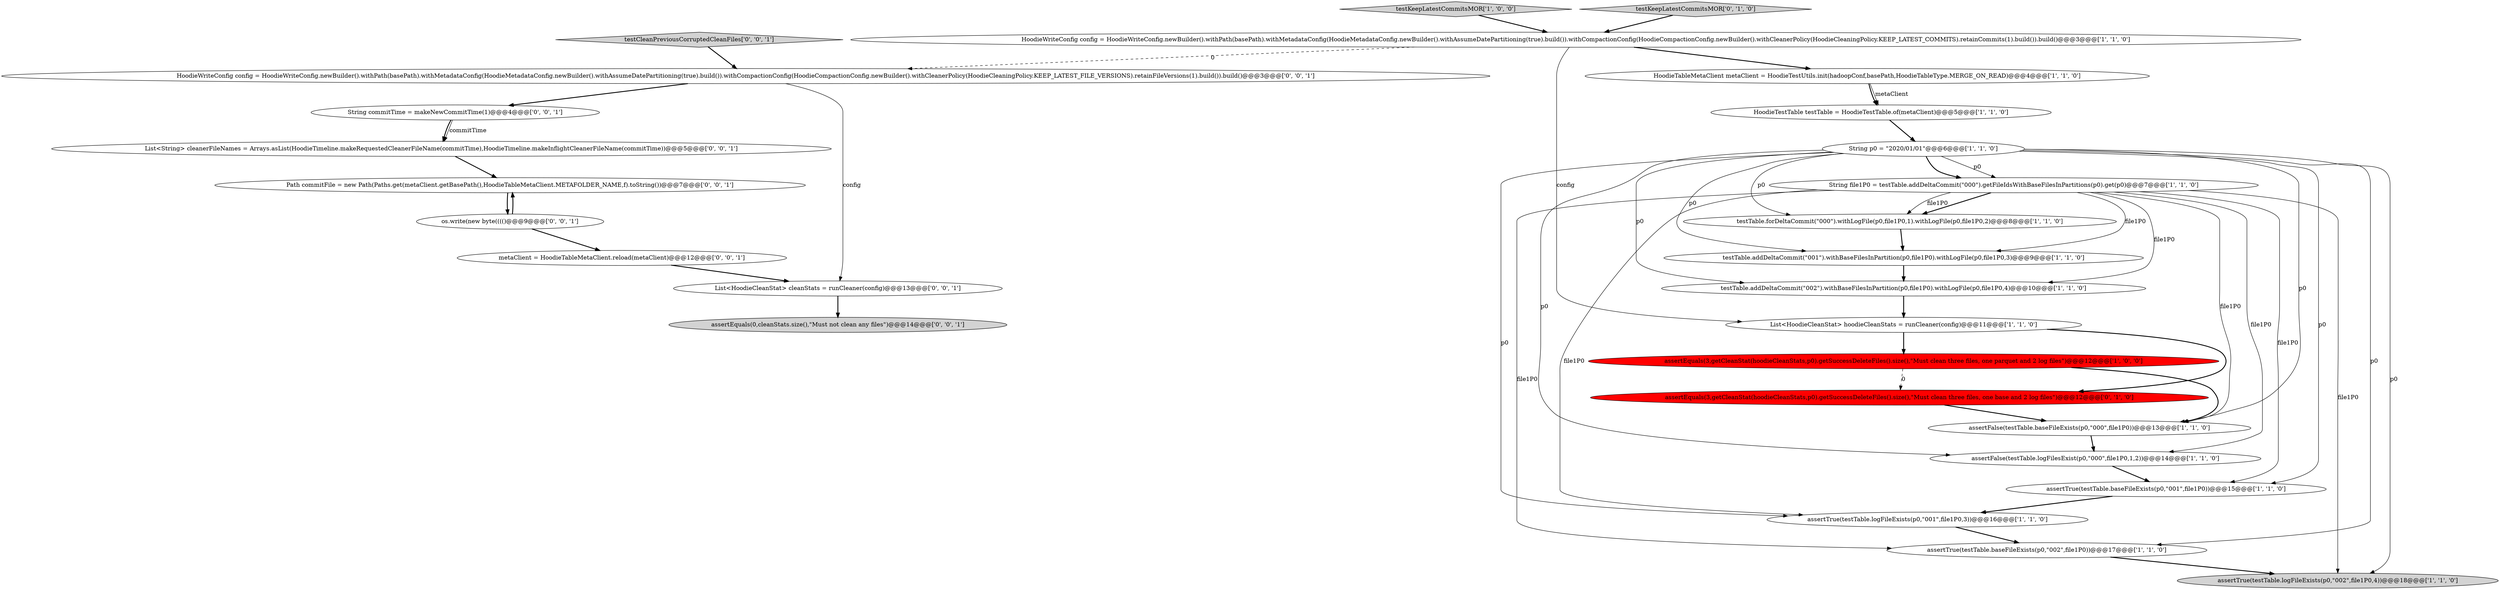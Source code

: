 digraph {
10 [style = filled, label = "HoodieTableMetaClient metaClient = HoodieTestUtils.init(hadoopConf,basePath,HoodieTableType.MERGE_ON_READ)@@@4@@@['1', '1', '0']", fillcolor = white, shape = ellipse image = "AAA0AAABBB1BBB"];
25 [style = filled, label = "String commitTime = makeNewCommitTime(1)@@@4@@@['0', '0', '1']", fillcolor = white, shape = ellipse image = "AAA0AAABBB3BBB"];
26 [style = filled, label = "metaClient = HoodieTableMetaClient.reload(metaClient)@@@12@@@['0', '0', '1']", fillcolor = white, shape = ellipse image = "AAA0AAABBB3BBB"];
4 [style = filled, label = "assertFalse(testTable.baseFileExists(p0,\"000\",file1P0))@@@13@@@['1', '1', '0']", fillcolor = white, shape = ellipse image = "AAA0AAABBB1BBB"];
23 [style = filled, label = "os.write(new byte(((()@@@9@@@['0', '0', '1']", fillcolor = white, shape = ellipse image = "AAA0AAABBB3BBB"];
1 [style = filled, label = "String p0 = \"2020/01/01\"@@@6@@@['1', '1', '0']", fillcolor = white, shape = ellipse image = "AAA0AAABBB1BBB"];
0 [style = filled, label = "testTable.addDeltaCommit(\"001\").withBaseFilesInPartition(p0,file1P0).withLogFile(p0,file1P0,3)@@@9@@@['1', '1', '0']", fillcolor = white, shape = ellipse image = "AAA0AAABBB1BBB"];
8 [style = filled, label = "assertTrue(testTable.baseFileExists(p0,\"001\",file1P0))@@@15@@@['1', '1', '0']", fillcolor = white, shape = ellipse image = "AAA0AAABBB1BBB"];
19 [style = filled, label = "assertEquals(0,cleanStats.size(),\"Must not clean any files\")@@@14@@@['0', '0', '1']", fillcolor = lightgray, shape = ellipse image = "AAA0AAABBB3BBB"];
17 [style = filled, label = "assertEquals(3,getCleanStat(hoodieCleanStats,p0).getSuccessDeleteFiles().size(),\"Must clean three files, one base and 2 log files\")@@@12@@@['0', '1', '0']", fillcolor = red, shape = ellipse image = "AAA1AAABBB2BBB"];
9 [style = filled, label = "assertTrue(testTable.logFileExists(p0,\"002\",file1P0,4))@@@18@@@['1', '1', '0']", fillcolor = lightgray, shape = ellipse image = "AAA0AAABBB1BBB"];
7 [style = filled, label = "HoodieTestTable testTable = HoodieTestTable.of(metaClient)@@@5@@@['1', '1', '0']", fillcolor = white, shape = ellipse image = "AAA0AAABBB1BBB"];
6 [style = filled, label = "List<HoodieCleanStat> hoodieCleanStats = runCleaner(config)@@@11@@@['1', '1', '0']", fillcolor = white, shape = ellipse image = "AAA0AAABBB1BBB"];
16 [style = filled, label = "assertTrue(testTable.logFileExists(p0,\"001\",file1P0,3))@@@16@@@['1', '1', '0']", fillcolor = white, shape = ellipse image = "AAA0AAABBB1BBB"];
15 [style = filled, label = "String file1P0 = testTable.addDeltaCommit(\"000\").getFileIdsWithBaseFilesInPartitions(p0).get(p0)@@@7@@@['1', '1', '0']", fillcolor = white, shape = ellipse image = "AAA0AAABBB1BBB"];
11 [style = filled, label = "testKeepLatestCommitsMOR['1', '0', '0']", fillcolor = lightgray, shape = diamond image = "AAA0AAABBB1BBB"];
24 [style = filled, label = "Path commitFile = new Path(Paths.get(metaClient.getBasePath(),HoodieTableMetaClient.METAFOLDER_NAME,f).toString())@@@7@@@['0', '0', '1']", fillcolor = white, shape = ellipse image = "AAA0AAABBB3BBB"];
13 [style = filled, label = "assertFalse(testTable.logFilesExist(p0,\"000\",file1P0,1,2))@@@14@@@['1', '1', '0']", fillcolor = white, shape = ellipse image = "AAA0AAABBB1BBB"];
27 [style = filled, label = "List<HoodieCleanStat> cleanStats = runCleaner(config)@@@13@@@['0', '0', '1']", fillcolor = white, shape = ellipse image = "AAA0AAABBB3BBB"];
20 [style = filled, label = "testCleanPreviousCorruptedCleanFiles['0', '0', '1']", fillcolor = lightgray, shape = diamond image = "AAA0AAABBB3BBB"];
5 [style = filled, label = "testTable.addDeltaCommit(\"002\").withBaseFilesInPartition(p0,file1P0).withLogFile(p0,file1P0,4)@@@10@@@['1', '1', '0']", fillcolor = white, shape = ellipse image = "AAA0AAABBB1BBB"];
12 [style = filled, label = "HoodieWriteConfig config = HoodieWriteConfig.newBuilder().withPath(basePath).withMetadataConfig(HoodieMetadataConfig.newBuilder().withAssumeDatePartitioning(true).build()).withCompactionConfig(HoodieCompactionConfig.newBuilder().withCleanerPolicy(HoodieCleaningPolicy.KEEP_LATEST_COMMITS).retainCommits(1).build()).build()@@@3@@@['1', '1', '0']", fillcolor = white, shape = ellipse image = "AAA0AAABBB1BBB"];
14 [style = filled, label = "assertTrue(testTable.baseFileExists(p0,\"002\",file1P0))@@@17@@@['1', '1', '0']", fillcolor = white, shape = ellipse image = "AAA0AAABBB1BBB"];
3 [style = filled, label = "assertEquals(3,getCleanStat(hoodieCleanStats,p0).getSuccessDeleteFiles().size(),\"Must clean three files, one parquet and 2 log files\")@@@12@@@['1', '0', '0']", fillcolor = red, shape = ellipse image = "AAA1AAABBB1BBB"];
18 [style = filled, label = "testKeepLatestCommitsMOR['0', '1', '0']", fillcolor = lightgray, shape = diamond image = "AAA0AAABBB2BBB"];
21 [style = filled, label = "List<String> cleanerFileNames = Arrays.asList(HoodieTimeline.makeRequestedCleanerFileName(commitTime),HoodieTimeline.makeInflightCleanerFileName(commitTime))@@@5@@@['0', '0', '1']", fillcolor = white, shape = ellipse image = "AAA0AAABBB3BBB"];
2 [style = filled, label = "testTable.forDeltaCommit(\"000\").withLogFile(p0,file1P0,1).withLogFile(p0,file1P0,2)@@@8@@@['1', '1', '0']", fillcolor = white, shape = ellipse image = "AAA0AAABBB1BBB"];
22 [style = filled, label = "HoodieWriteConfig config = HoodieWriteConfig.newBuilder().withPath(basePath).withMetadataConfig(HoodieMetadataConfig.newBuilder().withAssumeDatePartitioning(true).build()).withCompactionConfig(HoodieCompactionConfig.newBuilder().withCleanerPolicy(HoodieCleaningPolicy.KEEP_LATEST_FILE_VERSIONS).retainFileVersions(1).build()).build()@@@3@@@['0', '0', '1']", fillcolor = white, shape = ellipse image = "AAA0AAABBB3BBB"];
6->17 [style = bold, label=""];
6->3 [style = bold, label=""];
22->25 [style = bold, label=""];
8->16 [style = bold, label=""];
1->16 [style = solid, label="p0"];
15->2 [style = bold, label=""];
7->1 [style = bold, label=""];
3->17 [style = dashed, label="0"];
22->27 [style = solid, label="config"];
1->15 [style = bold, label=""];
15->4 [style = solid, label="file1P0"];
4->13 [style = bold, label=""];
23->26 [style = bold, label=""];
18->12 [style = bold, label=""];
1->4 [style = solid, label="p0"];
15->16 [style = solid, label="file1P0"];
11->12 [style = bold, label=""];
21->24 [style = bold, label=""];
1->8 [style = solid, label="p0"];
10->7 [style = bold, label=""];
3->4 [style = bold, label=""];
15->13 [style = solid, label="file1P0"];
20->22 [style = bold, label=""];
1->2 [style = solid, label="p0"];
15->14 [style = solid, label="file1P0"];
25->21 [style = solid, label="commitTime"];
15->2 [style = solid, label="file1P0"];
26->27 [style = bold, label=""];
23->24 [style = bold, label=""];
12->10 [style = bold, label=""];
2->0 [style = bold, label=""];
15->9 [style = solid, label="file1P0"];
5->6 [style = bold, label=""];
1->13 [style = solid, label="p0"];
12->22 [style = dashed, label="0"];
1->9 [style = solid, label="p0"];
1->5 [style = solid, label="p0"];
16->14 [style = bold, label=""];
1->14 [style = solid, label="p0"];
14->9 [style = bold, label=""];
10->7 [style = solid, label="metaClient"];
27->19 [style = bold, label=""];
1->15 [style = solid, label="p0"];
13->8 [style = bold, label=""];
12->6 [style = solid, label="config"];
15->0 [style = solid, label="file1P0"];
15->5 [style = solid, label="file1P0"];
17->4 [style = bold, label=""];
1->0 [style = solid, label="p0"];
25->21 [style = bold, label=""];
0->5 [style = bold, label=""];
24->23 [style = bold, label=""];
15->8 [style = solid, label="file1P0"];
}
